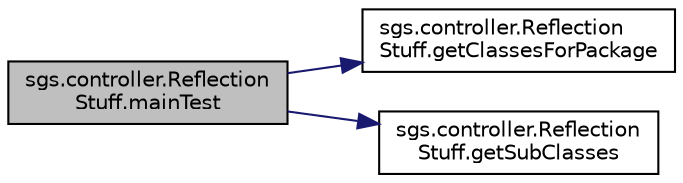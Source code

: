 digraph "sgs.controller.ReflectionStuff.mainTest"
{
  edge [fontname="Helvetica",fontsize="10",labelfontname="Helvetica",labelfontsize="10"];
  node [fontname="Helvetica",fontsize="10",shape=record];
  rankdir="LR";
  Node1 [label="sgs.controller.Reflection\lStuff.mainTest",height=0.2,width=0.4,color="black", fillcolor="grey75", style="filled" fontcolor="black"];
  Node1 -> Node2 [color="midnightblue",fontsize="10",style="solid",fontname="Helvetica"];
  Node2 [label="sgs.controller.Reflection\lStuff.getClassesForPackage",height=0.2,width=0.4,color="black", fillcolor="white", style="filled",URL="$classsgs_1_1controller_1_1_reflection_stuff.html#a136f418c61dc52f9fd9225e76e576231"];
  Node1 -> Node3 [color="midnightblue",fontsize="10",style="solid",fontname="Helvetica"];
  Node3 [label="sgs.controller.Reflection\lStuff.getSubClasses",height=0.2,width=0.4,color="black", fillcolor="white", style="filled",URL="$classsgs_1_1controller_1_1_reflection_stuff.html#a5095a89bb614c63d62936e9b0af0cc1a"];
}
